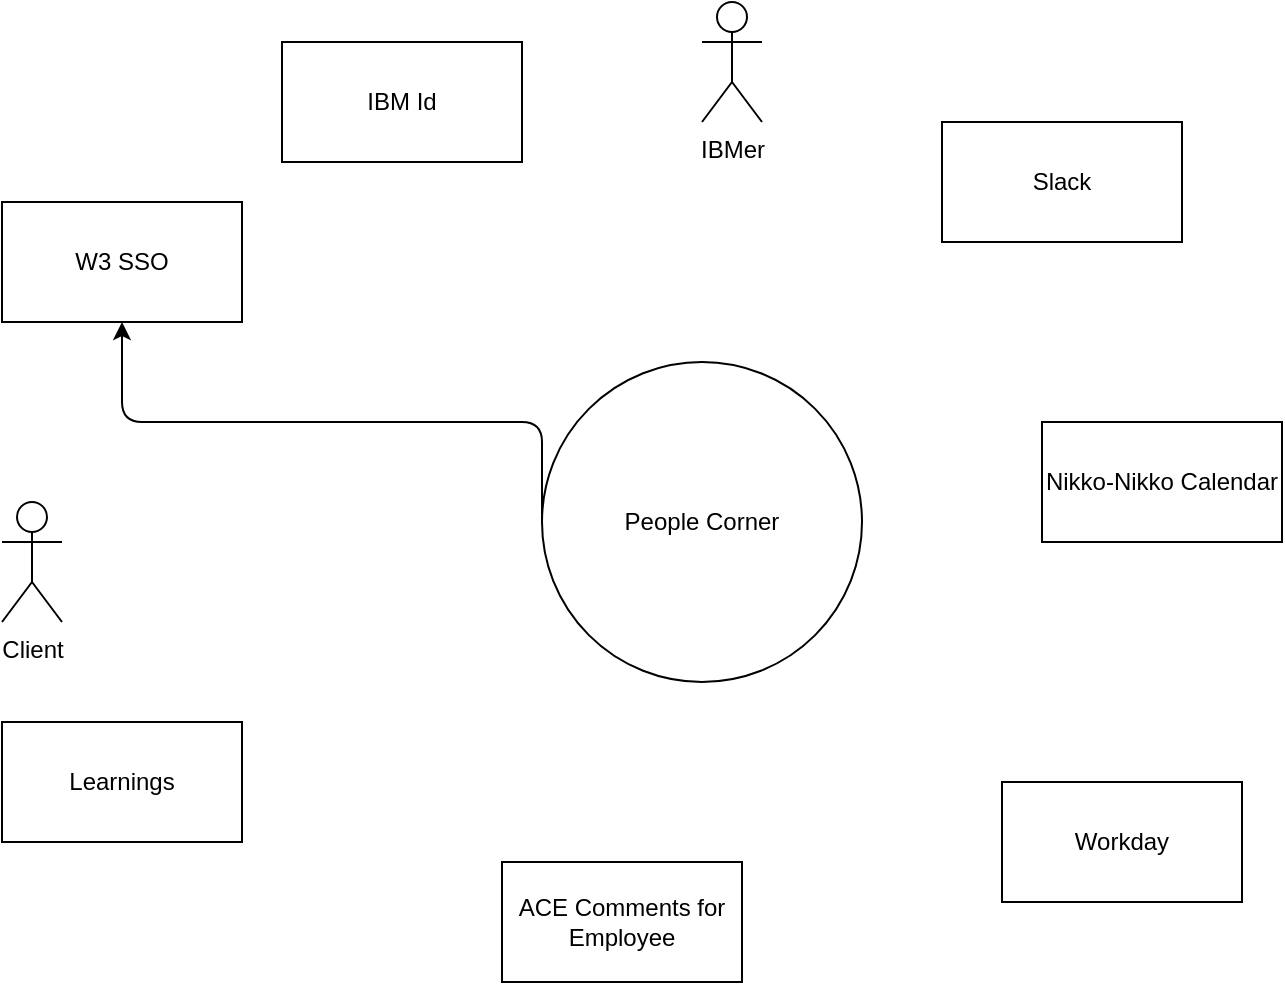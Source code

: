 <mxfile version="13.6.10" type="github">
  <diagram name="Page-1" id="9f46799a-70d6-7492-0946-bef42562c5a5">
    <mxGraphModel dx="786" dy="457" grid="1" gridSize="10" guides="1" tooltips="1" connect="1" arrows="1" fold="1" page="1" pageScale="1" pageWidth="1100" pageHeight="850" background="#ffffff" math="0" shadow="0">
      <root>
        <mxCell id="0" />
        <mxCell id="1" parent="0" />
        <mxCell id="zQq-HTP1ryByy5TgjPA--1" value="People Corner" style="ellipse;whiteSpace=wrap;html=1;aspect=fixed;" vertex="1" parent="1">
          <mxGeometry x="370" y="210" width="160" height="160" as="geometry" />
        </mxCell>
        <mxCell id="zQq-HTP1ryByy5TgjPA--2" value="W3 SSO" style="rounded=0;whiteSpace=wrap;html=1;" vertex="1" parent="1">
          <mxGeometry x="100" y="130" width="120" height="60" as="geometry" />
        </mxCell>
        <mxCell id="zQq-HTP1ryByy5TgjPA--4" value="Learnings" style="rounded=0;whiteSpace=wrap;html=1;" vertex="1" parent="1">
          <mxGeometry x="100" y="390" width="120" height="60" as="geometry" />
        </mxCell>
        <mxCell id="zQq-HTP1ryByy5TgjPA--6" value="" style="edgeStyle=elbowEdgeStyle;elbow=vertical;endArrow=classic;html=1;exitX=0;exitY=0.5;exitDx=0;exitDy=0;" edge="1" parent="1" source="zQq-HTP1ryByy5TgjPA--1" target="zQq-HTP1ryByy5TgjPA--2">
          <mxGeometry width="50" height="50" relative="1" as="geometry">
            <mxPoint x="380" y="270" as="sourcePoint" />
            <mxPoint x="430" y="220" as="targetPoint" />
          </mxGeometry>
        </mxCell>
        <mxCell id="zQq-HTP1ryByy5TgjPA--7" value="ACE Comments for Employee" style="rounded=0;whiteSpace=wrap;html=1;" vertex="1" parent="1">
          <mxGeometry x="350" y="460" width="120" height="60" as="geometry" />
        </mxCell>
        <mxCell id="zQq-HTP1ryByy5TgjPA--8" value="Workday" style="rounded=0;whiteSpace=wrap;html=1;" vertex="1" parent="1">
          <mxGeometry x="600" y="420" width="120" height="60" as="geometry" />
        </mxCell>
        <mxCell id="zQq-HTP1ryByy5TgjPA--9" value="Nikko-Nikko Calendar" style="rounded=0;whiteSpace=wrap;html=1;" vertex="1" parent="1">
          <mxGeometry x="620" y="240" width="120" height="60" as="geometry" />
        </mxCell>
        <mxCell id="zQq-HTP1ryByy5TgjPA--10" value="Slack" style="rounded=0;whiteSpace=wrap;html=1;" vertex="1" parent="1">
          <mxGeometry x="570" y="90" width="120" height="60" as="geometry" />
        </mxCell>
        <mxCell id="zQq-HTP1ryByy5TgjPA--11" value="IBM Id" style="rounded=0;whiteSpace=wrap;html=1;" vertex="1" parent="1">
          <mxGeometry x="240" y="50" width="120" height="60" as="geometry" />
        </mxCell>
        <mxCell id="zQq-HTP1ryByy5TgjPA--13" value="IBMer" style="shape=umlActor;verticalLabelPosition=bottom;verticalAlign=top;html=1;outlineConnect=0;" vertex="1" parent="1">
          <mxGeometry x="450" y="30" width="30" height="60" as="geometry" />
        </mxCell>
        <mxCell id="zQq-HTP1ryByy5TgjPA--14" value="Client" style="shape=umlActor;verticalLabelPosition=bottom;verticalAlign=top;html=1;outlineConnect=0;" vertex="1" parent="1">
          <mxGeometry x="100" y="280" width="30" height="60" as="geometry" />
        </mxCell>
      </root>
    </mxGraphModel>
  </diagram>
</mxfile>
